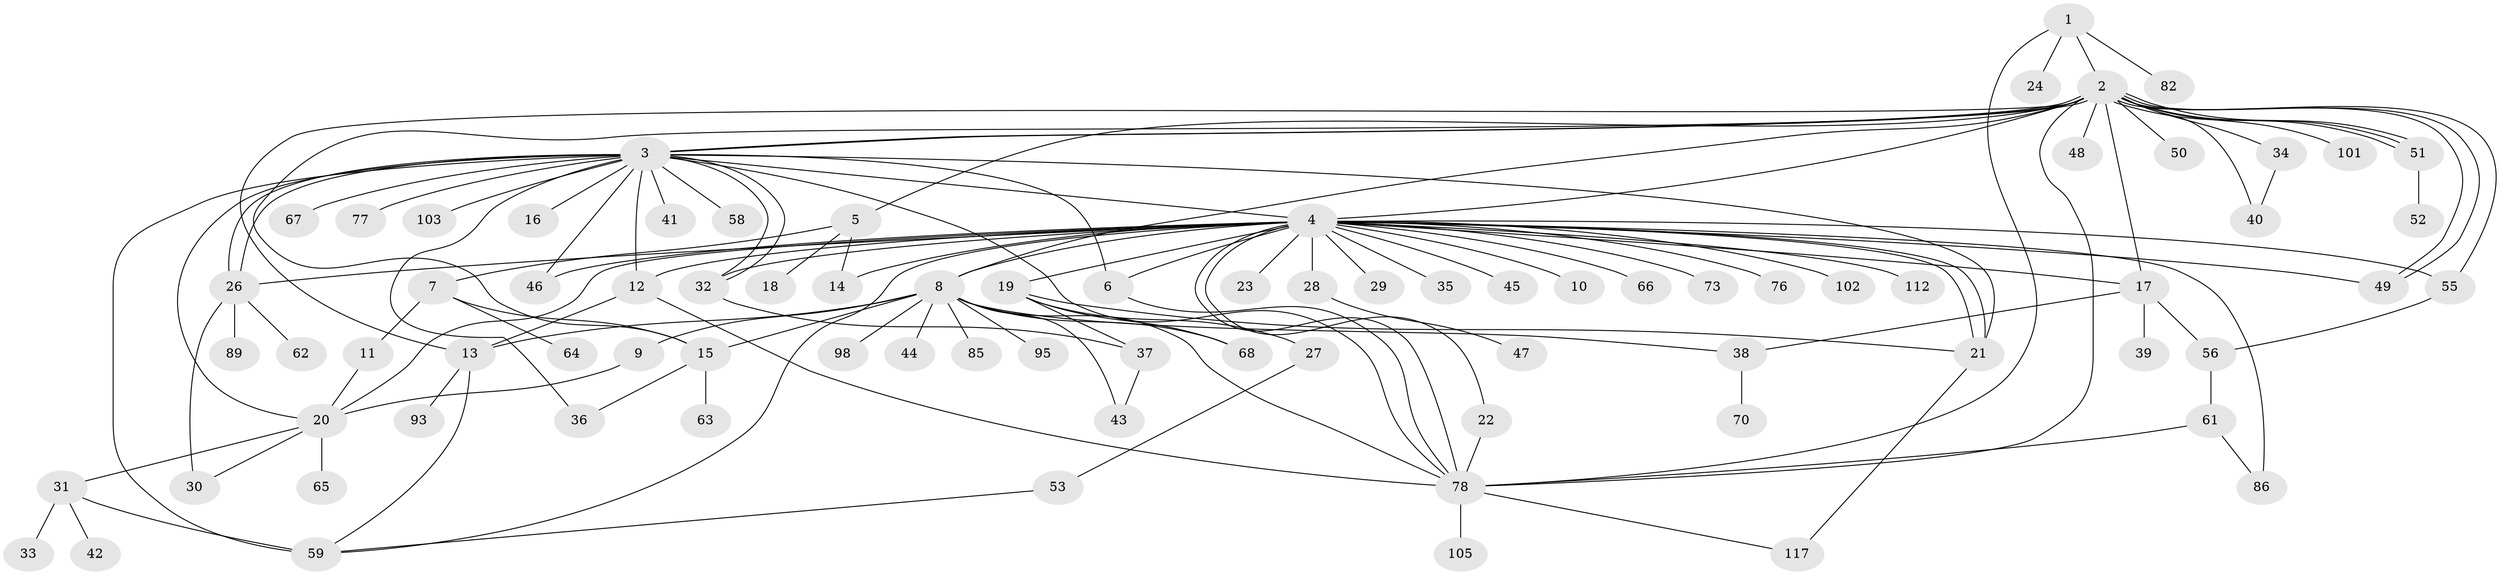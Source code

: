 // original degree distribution, {4: 0.1016949152542373, 23: 0.00847457627118644, 30: 0.00847457627118644, 35: 0.00847457627118644, 3: 0.1271186440677966, 14: 0.00847457627118644, 2: 0.22033898305084745, 1: 0.4322033898305085, 5: 0.059322033898305086, 6: 0.01694915254237288, 7: 0.00847457627118644}
// Generated by graph-tools (version 1.1) at 2025/18/03/04/25 18:18:11]
// undirected, 82 vertices, 130 edges
graph export_dot {
graph [start="1"]
  node [color=gray90,style=filled];
  1;
  2 [super="+71"];
  3 [super="+60+110+104+91+88+84"];
  4;
  5;
  6;
  7;
  8;
  9;
  10;
  11;
  12;
  13;
  14;
  15 [super="+57+25"];
  16 [super="+79"];
  17;
  18 [super="+99"];
  19;
  20 [super="+72"];
  21;
  22;
  23;
  24;
  26;
  27 [super="+81"];
  28;
  29;
  30;
  31;
  32;
  33;
  34 [super="+115+54"];
  35;
  36;
  37 [super="+92"];
  38;
  39;
  40;
  41;
  42;
  43;
  44;
  45;
  46 [super="+108"];
  47;
  48;
  49 [super="+106"];
  50;
  51;
  52;
  53;
  55;
  56 [super="+118"];
  58;
  59 [super="+74+75+113"];
  61 [super="+69+100"];
  62;
  63;
  64;
  65;
  66;
  67;
  68;
  70;
  73;
  76;
  77;
  78 [super="+94+80"];
  82;
  85;
  86 [super="+90"];
  89;
  93;
  95;
  98;
  101;
  102;
  103;
  105;
  112;
  117;
  1 -- 2;
  1 -- 24;
  1 -- 82;
  1 -- 78;
  2 -- 3 [weight=2];
  2 -- 3;
  2 -- 4;
  2 -- 5;
  2 -- 8;
  2 -- 13;
  2 -- 17;
  2 -- 34;
  2 -- 40;
  2 -- 48;
  2 -- 49;
  2 -- 49;
  2 -- 50;
  2 -- 51;
  2 -- 51;
  2 -- 51;
  2 -- 55;
  2 -- 101;
  2 -- 78;
  2 -- 15;
  3 -- 4 [weight=3];
  3 -- 6;
  3 -- 12;
  3 -- 16;
  3 -- 21;
  3 -- 26;
  3 -- 26;
  3 -- 32;
  3 -- 32;
  3 -- 36;
  3 -- 41;
  3 -- 46;
  3 -- 58;
  3 -- 59 [weight=3];
  3 -- 67;
  3 -- 77;
  3 -- 103;
  3 -- 78;
  3 -- 20;
  4 -- 6;
  4 -- 8;
  4 -- 10;
  4 -- 12;
  4 -- 14;
  4 -- 17;
  4 -- 19;
  4 -- 21;
  4 -- 21;
  4 -- 22;
  4 -- 23;
  4 -- 26;
  4 -- 28;
  4 -- 29;
  4 -- 32;
  4 -- 35;
  4 -- 45;
  4 -- 46;
  4 -- 49;
  4 -- 55;
  4 -- 59 [weight=2];
  4 -- 66;
  4 -- 73;
  4 -- 76;
  4 -- 86 [weight=2];
  4 -- 102;
  4 -- 112;
  4 -- 78;
  4 -- 20;
  5 -- 7;
  5 -- 14;
  5 -- 18;
  6 -- 78;
  7 -- 11;
  7 -- 64;
  7 -- 15;
  8 -- 9;
  8 -- 13;
  8 -- 15;
  8 -- 38;
  8 -- 43;
  8 -- 44;
  8 -- 68;
  8 -- 85;
  8 -- 95;
  8 -- 98;
  8 -- 78;
  9 -- 20;
  11 -- 20;
  12 -- 13;
  12 -- 78;
  13 -- 93;
  13 -- 59;
  15 -- 63;
  15 -- 36;
  17 -- 38;
  17 -- 39;
  17 -- 56;
  19 -- 21;
  19 -- 27;
  19 -- 37;
  19 -- 68;
  20 -- 31;
  20 -- 65;
  20 -- 30;
  21 -- 117;
  22 -- 78;
  26 -- 30;
  26 -- 62;
  26 -- 89;
  27 -- 53;
  28 -- 47;
  31 -- 33;
  31 -- 42;
  31 -- 59;
  32 -- 37;
  34 -- 40;
  37 -- 43;
  38 -- 70;
  51 -- 52;
  53 -- 59;
  55 -- 56;
  56 -- 61;
  61 -- 86;
  61 -- 78;
  78 -- 117;
  78 -- 105;
}
